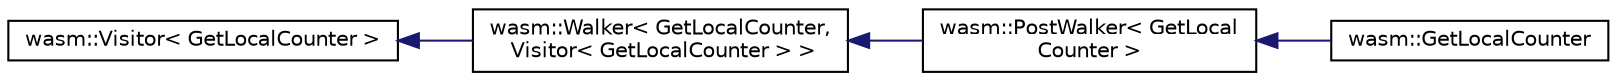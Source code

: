 digraph "Graphical Class Hierarchy"
{
  edge [fontname="Helvetica",fontsize="10",labelfontname="Helvetica",labelfontsize="10"];
  node [fontname="Helvetica",fontsize="10",shape=record];
  rankdir="LR";
  Node0 [label="wasm::Visitor\< GetLocalCounter \>",height=0.2,width=0.4,color="black", fillcolor="white", style="filled",URL="$structwasm_1_1_visitor.html"];
  Node0 -> Node1 [dir="back",color="midnightblue",fontsize="10",style="solid",fontname="Helvetica"];
  Node1 [label="wasm::Walker\< GetLocalCounter,\l Visitor\< GetLocalCounter \> \>",height=0.2,width=0.4,color="black", fillcolor="white", style="filled",URL="$structwasm_1_1_walker.html"];
  Node1 -> Node2 [dir="back",color="midnightblue",fontsize="10",style="solid",fontname="Helvetica"];
  Node2 [label="wasm::PostWalker\< GetLocal\lCounter \>",height=0.2,width=0.4,color="black", fillcolor="white", style="filled",URL="$structwasm_1_1_post_walker.html"];
  Node2 -> Node3 [dir="back",color="midnightblue",fontsize="10",style="solid",fontname="Helvetica"];
  Node3 [label="wasm::GetLocalCounter",height=0.2,width=0.4,color="black", fillcolor="white", style="filled",URL="$structwasm_1_1_get_local_counter.html"];
}

